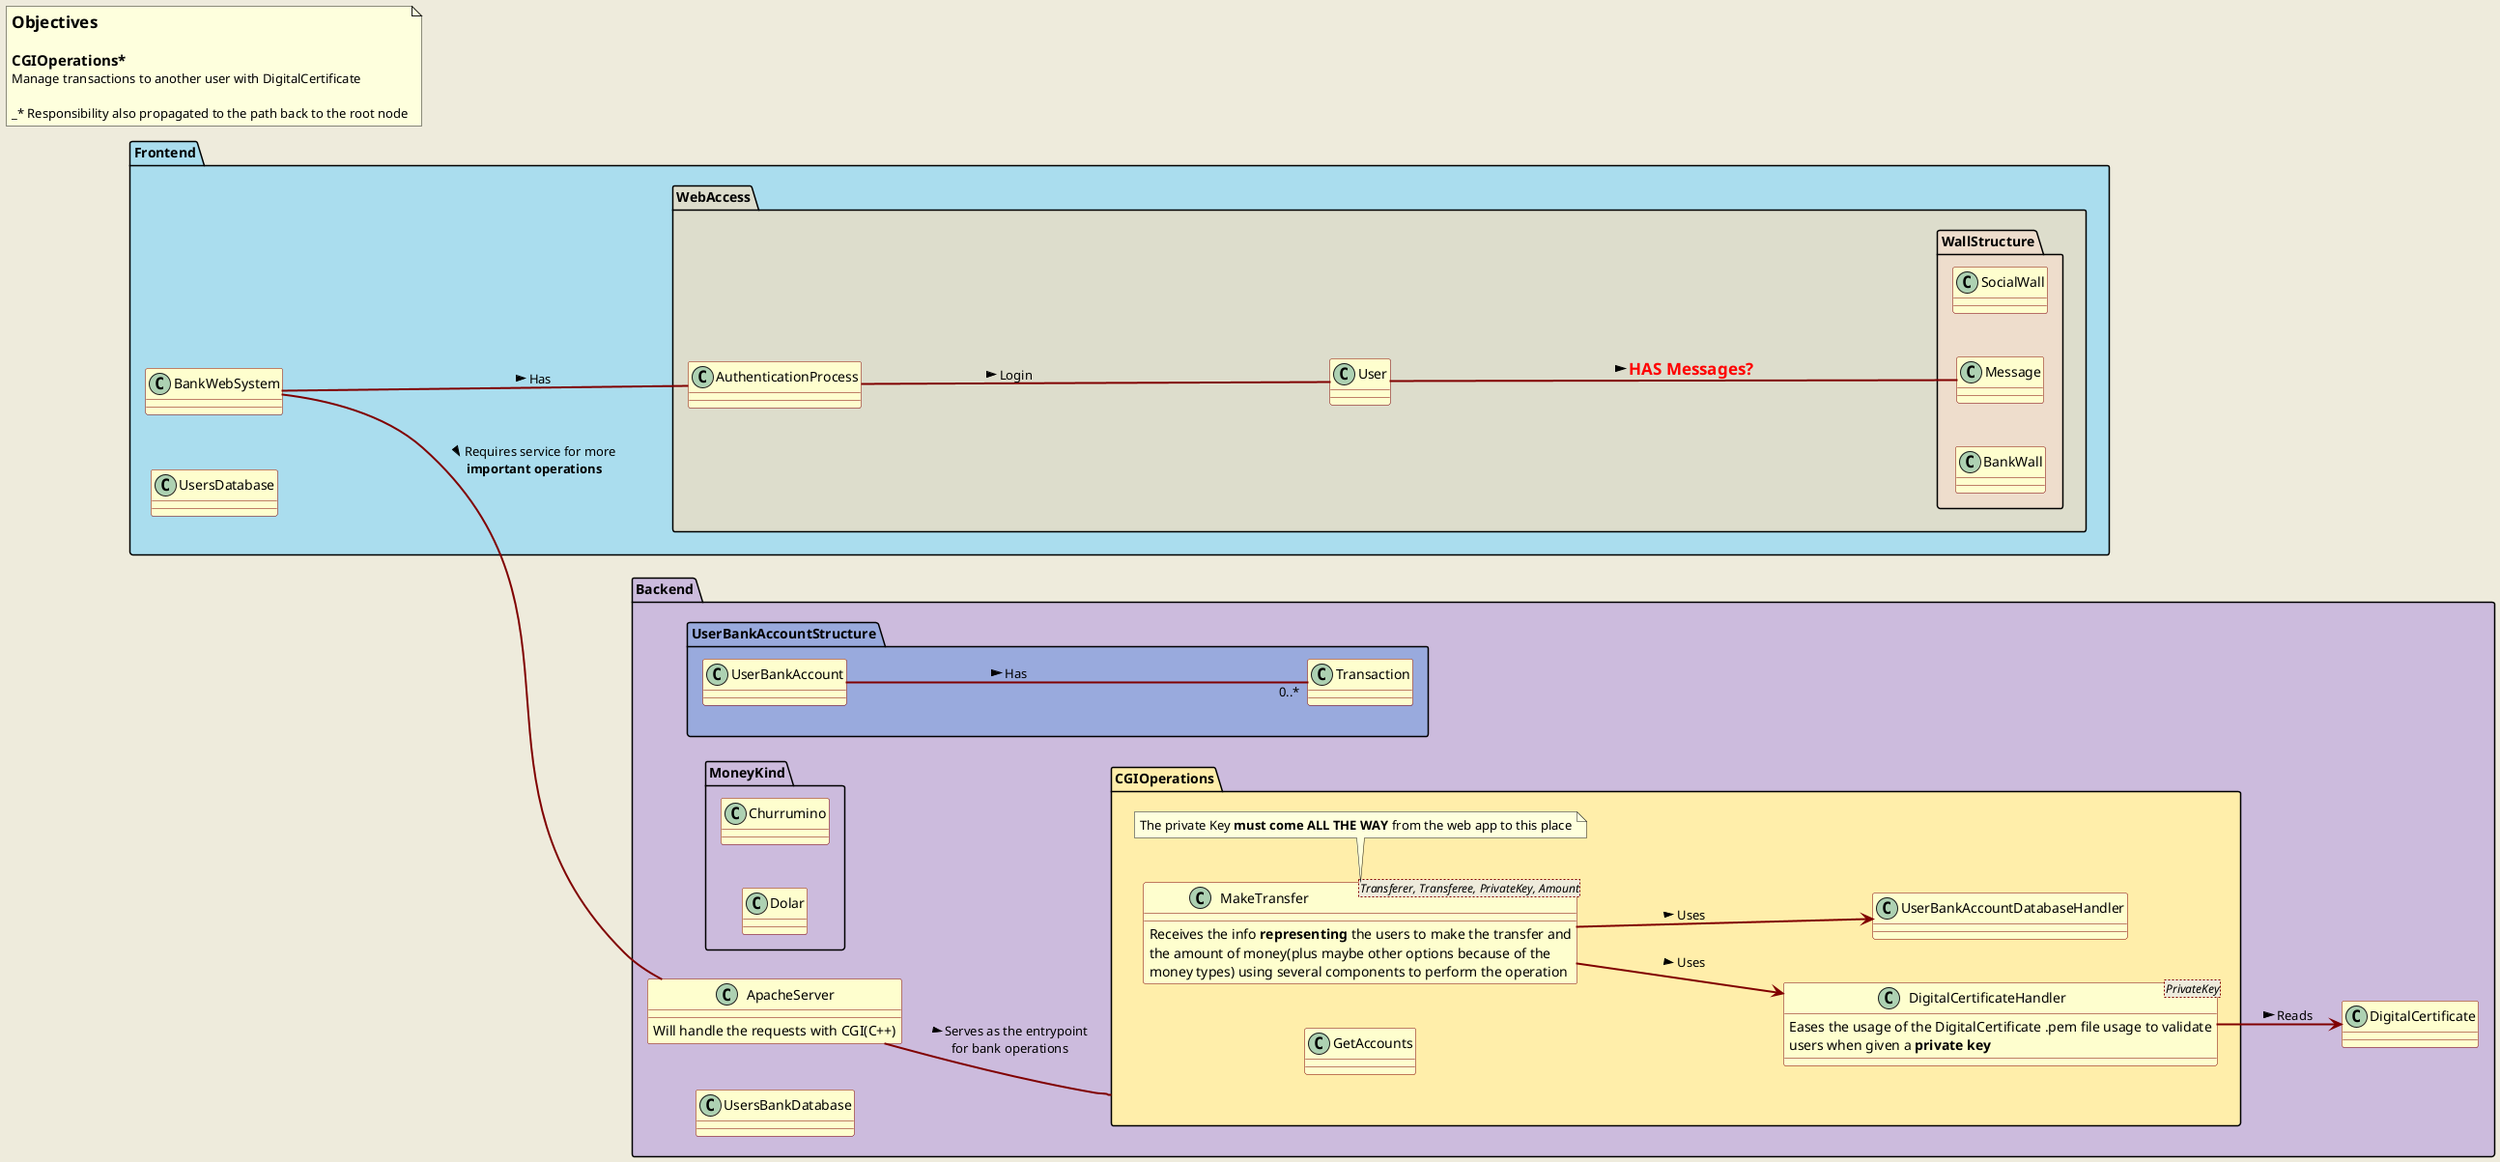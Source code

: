 @startuml

skinparam MaxMessageSize 300
skinparam WrapWidth 300
'skinparam componentStyle uml1
'skinparam linetype polyline
'skinparam linetype ortho
skinparam Nodesep 45
'skinparam Ranksep 45
'top to bottom direction
left to right direction
skinparam wrapWidth 450
Skinparam backgroundColor #EEEBDC
skinparam class {
ArrowColor Maroon
BorderColor Maroon
BackgroundColor  #fefece
ArrowThickness 2
}

'//===========================  Layout object, invisible object to maipualte the position of other objects
'//====

note as ketim
=Objectives

==CGIOperations*
Manage transactions to another user with DigitalCertificate

_* Responsibility also propagated to the path back to the root node
end note


package Frontend #ade { 
    class BankWebSystem {

    }
    package WebAccess #ddc {
        class AuthenticationProcess {

        }
        class User {

        }
        package WallStructure #edc {
            class SocialWall {

            }
            class Message {

            }
            class BankWall {

            }
        }
    }
    class UsersDatabase {

    }
}

package Backend #cbd {
    class DigitalCertificate {

    }
    class ApacheServer {
        Will handle the requests with CGI(C++)

    }
    package CGIOperations #fea {
        class GetAccounts {

        }
        class MakeTransfer<Transferer, Transferee, PrivateKey, Amount> {
            Receives the info **representing** the users to make the transfer and the amount of money(plus maybe other options because of the money types) using several components to perform the operation

        }
        note bottom
        The private Key **must come ALL THE WAY** from the web app to this place
        end note
        class DigitalCertificateHandler<PrivateKey> {
            Eases the usage of the DigitalCertificate .pem file usage to validate users when given a **private key**
        }
        class UserBankAccountDatabaseHandler {

        }
    }


    package UserBankAccountStructure #9ad {
        class UserBankAccount {
            
        }
        class Transaction {

        }
    }
    class UsersBankDatabase {

    }

    package MoneyKind {
        class Churrumino {

        }
        class Dolar {

        }
    }
}

'//===========================  Relationships
AuthenticationProcess -- User : > Login
User -- Message : > ==<color:Red>HAS Messages?

BankWebSystem -- AuthenticationProcess : > Has

UserBankAccount -- "0..*" Transaction : > Has

BankWebSystem -- ApacheServer : > Requires service for more \n**important operations**
ApacheServer -- CGIOperations : > Serves as the entrypoint \nfor bank operations

MakeTransfer --> DigitalCertificateHandler : > Uses
MakeTransfer --> UserBankAccountDatabaseHandler : > Uses
DigitalCertificateHandler --> DigitalCertificate : > Reads
@enduml









/'
Objetivonnuu
Dar seguimiento y monitoreoccdndas
fubakese radyacion
ed cintinua cin serrvicios
calidad
docencia'
continuo 

traabjos finales
docencia

3 tipos de poblacion
    Egresados pero no graduados
    Graduados
    Docentes
Multiusuario
Hay proveedores que dan la infromacion, los cuales NO SON USUARIOS
Mientras que los que consultan esta informacion SI son usuarios
'/
